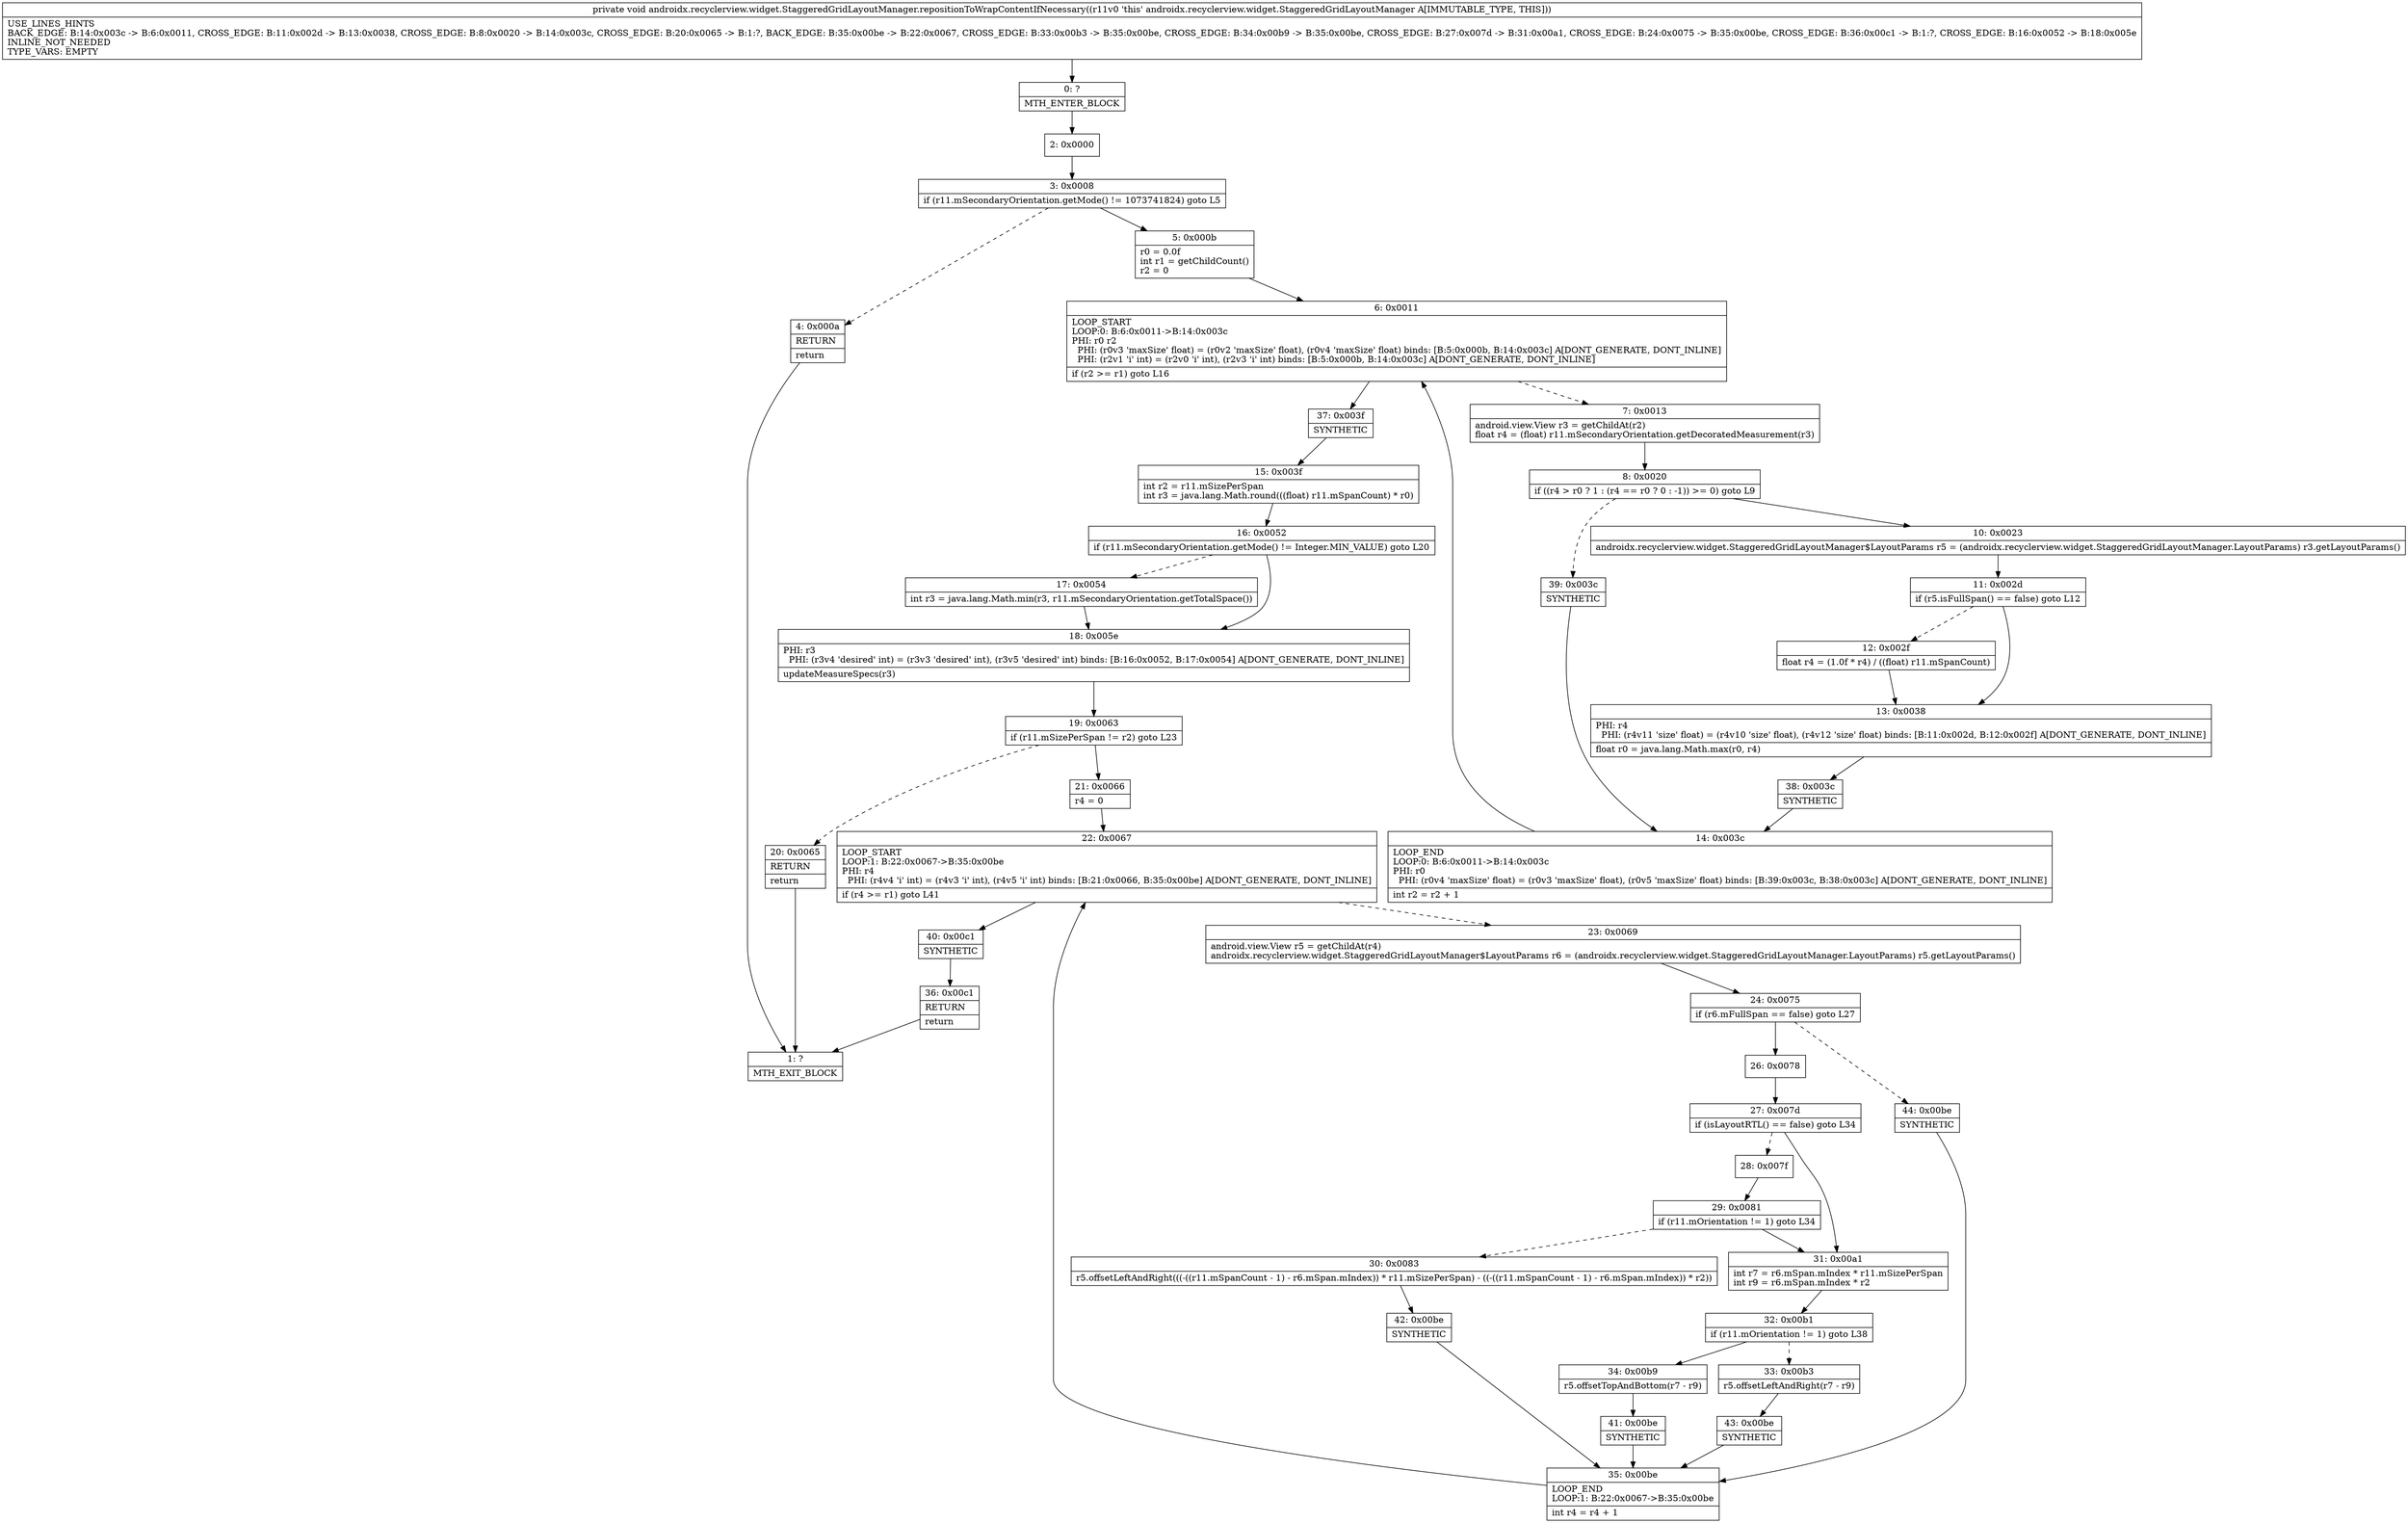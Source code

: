 digraph "CFG forandroidx.recyclerview.widget.StaggeredGridLayoutManager.repositionToWrapContentIfNecessary()V" {
Node_0 [shape=record,label="{0\:\ ?|MTH_ENTER_BLOCK\l}"];
Node_2 [shape=record,label="{2\:\ 0x0000}"];
Node_3 [shape=record,label="{3\:\ 0x0008|if (r11.mSecondaryOrientation.getMode() != 1073741824) goto L5\l}"];
Node_4 [shape=record,label="{4\:\ 0x000a|RETURN\l|return\l}"];
Node_1 [shape=record,label="{1\:\ ?|MTH_EXIT_BLOCK\l}"];
Node_5 [shape=record,label="{5\:\ 0x000b|r0 = 0.0f\lint r1 = getChildCount()\lr2 = 0\l}"];
Node_6 [shape=record,label="{6\:\ 0x0011|LOOP_START\lLOOP:0: B:6:0x0011\-\>B:14:0x003c\lPHI: r0 r2 \l  PHI: (r0v3 'maxSize' float) = (r0v2 'maxSize' float), (r0v4 'maxSize' float) binds: [B:5:0x000b, B:14:0x003c] A[DONT_GENERATE, DONT_INLINE]\l  PHI: (r2v1 'i' int) = (r2v0 'i' int), (r2v3 'i' int) binds: [B:5:0x000b, B:14:0x003c] A[DONT_GENERATE, DONT_INLINE]\l|if (r2 \>= r1) goto L16\l}"];
Node_7 [shape=record,label="{7\:\ 0x0013|android.view.View r3 = getChildAt(r2)\lfloat r4 = (float) r11.mSecondaryOrientation.getDecoratedMeasurement(r3)\l}"];
Node_8 [shape=record,label="{8\:\ 0x0020|if ((r4 \> r0 ? 1 : (r4 == r0 ? 0 : \-1)) \>= 0) goto L9\l}"];
Node_10 [shape=record,label="{10\:\ 0x0023|androidx.recyclerview.widget.StaggeredGridLayoutManager$LayoutParams r5 = (androidx.recyclerview.widget.StaggeredGridLayoutManager.LayoutParams) r3.getLayoutParams()\l}"];
Node_11 [shape=record,label="{11\:\ 0x002d|if (r5.isFullSpan() == false) goto L12\l}"];
Node_12 [shape=record,label="{12\:\ 0x002f|float r4 = (1.0f * r4) \/ ((float) r11.mSpanCount)\l}"];
Node_13 [shape=record,label="{13\:\ 0x0038|PHI: r4 \l  PHI: (r4v11 'size' float) = (r4v10 'size' float), (r4v12 'size' float) binds: [B:11:0x002d, B:12:0x002f] A[DONT_GENERATE, DONT_INLINE]\l|float r0 = java.lang.Math.max(r0, r4)\l}"];
Node_38 [shape=record,label="{38\:\ 0x003c|SYNTHETIC\l}"];
Node_14 [shape=record,label="{14\:\ 0x003c|LOOP_END\lLOOP:0: B:6:0x0011\-\>B:14:0x003c\lPHI: r0 \l  PHI: (r0v4 'maxSize' float) = (r0v3 'maxSize' float), (r0v5 'maxSize' float) binds: [B:39:0x003c, B:38:0x003c] A[DONT_GENERATE, DONT_INLINE]\l|int r2 = r2 + 1\l}"];
Node_39 [shape=record,label="{39\:\ 0x003c|SYNTHETIC\l}"];
Node_37 [shape=record,label="{37\:\ 0x003f|SYNTHETIC\l}"];
Node_15 [shape=record,label="{15\:\ 0x003f|int r2 = r11.mSizePerSpan\lint r3 = java.lang.Math.round(((float) r11.mSpanCount) * r0)\l}"];
Node_16 [shape=record,label="{16\:\ 0x0052|if (r11.mSecondaryOrientation.getMode() != Integer.MIN_VALUE) goto L20\l}"];
Node_17 [shape=record,label="{17\:\ 0x0054|int r3 = java.lang.Math.min(r3, r11.mSecondaryOrientation.getTotalSpace())\l}"];
Node_18 [shape=record,label="{18\:\ 0x005e|PHI: r3 \l  PHI: (r3v4 'desired' int) = (r3v3 'desired' int), (r3v5 'desired' int) binds: [B:16:0x0052, B:17:0x0054] A[DONT_GENERATE, DONT_INLINE]\l|updateMeasureSpecs(r3)\l}"];
Node_19 [shape=record,label="{19\:\ 0x0063|if (r11.mSizePerSpan != r2) goto L23\l}"];
Node_20 [shape=record,label="{20\:\ 0x0065|RETURN\l|return\l}"];
Node_21 [shape=record,label="{21\:\ 0x0066|r4 = 0\l}"];
Node_22 [shape=record,label="{22\:\ 0x0067|LOOP_START\lLOOP:1: B:22:0x0067\-\>B:35:0x00be\lPHI: r4 \l  PHI: (r4v4 'i' int) = (r4v3 'i' int), (r4v5 'i' int) binds: [B:21:0x0066, B:35:0x00be] A[DONT_GENERATE, DONT_INLINE]\l|if (r4 \>= r1) goto L41\l}"];
Node_23 [shape=record,label="{23\:\ 0x0069|android.view.View r5 = getChildAt(r4)\landroidx.recyclerview.widget.StaggeredGridLayoutManager$LayoutParams r6 = (androidx.recyclerview.widget.StaggeredGridLayoutManager.LayoutParams) r5.getLayoutParams()\l}"];
Node_24 [shape=record,label="{24\:\ 0x0075|if (r6.mFullSpan == false) goto L27\l}"];
Node_26 [shape=record,label="{26\:\ 0x0078}"];
Node_27 [shape=record,label="{27\:\ 0x007d|if (isLayoutRTL() == false) goto L34\l}"];
Node_28 [shape=record,label="{28\:\ 0x007f}"];
Node_29 [shape=record,label="{29\:\ 0x0081|if (r11.mOrientation != 1) goto L34\l}"];
Node_30 [shape=record,label="{30\:\ 0x0083|r5.offsetLeftAndRight(((\-((r11.mSpanCount \- 1) \- r6.mSpan.mIndex)) * r11.mSizePerSpan) \- ((\-((r11.mSpanCount \- 1) \- r6.mSpan.mIndex)) * r2))\l}"];
Node_42 [shape=record,label="{42\:\ 0x00be|SYNTHETIC\l}"];
Node_35 [shape=record,label="{35\:\ 0x00be|LOOP_END\lLOOP:1: B:22:0x0067\-\>B:35:0x00be\l|int r4 = r4 + 1\l}"];
Node_31 [shape=record,label="{31\:\ 0x00a1|int r7 = r6.mSpan.mIndex * r11.mSizePerSpan\lint r9 = r6.mSpan.mIndex * r2\l}"];
Node_32 [shape=record,label="{32\:\ 0x00b1|if (r11.mOrientation != 1) goto L38\l}"];
Node_33 [shape=record,label="{33\:\ 0x00b3|r5.offsetLeftAndRight(r7 \- r9)\l}"];
Node_43 [shape=record,label="{43\:\ 0x00be|SYNTHETIC\l}"];
Node_34 [shape=record,label="{34\:\ 0x00b9|r5.offsetTopAndBottom(r7 \- r9)\l}"];
Node_41 [shape=record,label="{41\:\ 0x00be|SYNTHETIC\l}"];
Node_44 [shape=record,label="{44\:\ 0x00be|SYNTHETIC\l}"];
Node_40 [shape=record,label="{40\:\ 0x00c1|SYNTHETIC\l}"];
Node_36 [shape=record,label="{36\:\ 0x00c1|RETURN\l|return\l}"];
MethodNode[shape=record,label="{private void androidx.recyclerview.widget.StaggeredGridLayoutManager.repositionToWrapContentIfNecessary((r11v0 'this' androidx.recyclerview.widget.StaggeredGridLayoutManager A[IMMUTABLE_TYPE, THIS]))  | USE_LINES_HINTS\lBACK_EDGE: B:14:0x003c \-\> B:6:0x0011, CROSS_EDGE: B:11:0x002d \-\> B:13:0x0038, CROSS_EDGE: B:8:0x0020 \-\> B:14:0x003c, CROSS_EDGE: B:20:0x0065 \-\> B:1:?, BACK_EDGE: B:35:0x00be \-\> B:22:0x0067, CROSS_EDGE: B:33:0x00b3 \-\> B:35:0x00be, CROSS_EDGE: B:34:0x00b9 \-\> B:35:0x00be, CROSS_EDGE: B:27:0x007d \-\> B:31:0x00a1, CROSS_EDGE: B:24:0x0075 \-\> B:35:0x00be, CROSS_EDGE: B:36:0x00c1 \-\> B:1:?, CROSS_EDGE: B:16:0x0052 \-\> B:18:0x005e\lINLINE_NOT_NEEDED\lTYPE_VARS: EMPTY\l}"];
MethodNode -> Node_0;Node_0 -> Node_2;
Node_2 -> Node_3;
Node_3 -> Node_4[style=dashed];
Node_3 -> Node_5;
Node_4 -> Node_1;
Node_5 -> Node_6;
Node_6 -> Node_7[style=dashed];
Node_6 -> Node_37;
Node_7 -> Node_8;
Node_8 -> Node_10;
Node_8 -> Node_39[style=dashed];
Node_10 -> Node_11;
Node_11 -> Node_12[style=dashed];
Node_11 -> Node_13;
Node_12 -> Node_13;
Node_13 -> Node_38;
Node_38 -> Node_14;
Node_14 -> Node_6;
Node_39 -> Node_14;
Node_37 -> Node_15;
Node_15 -> Node_16;
Node_16 -> Node_17[style=dashed];
Node_16 -> Node_18;
Node_17 -> Node_18;
Node_18 -> Node_19;
Node_19 -> Node_20[style=dashed];
Node_19 -> Node_21;
Node_20 -> Node_1;
Node_21 -> Node_22;
Node_22 -> Node_23[style=dashed];
Node_22 -> Node_40;
Node_23 -> Node_24;
Node_24 -> Node_26;
Node_24 -> Node_44[style=dashed];
Node_26 -> Node_27;
Node_27 -> Node_28[style=dashed];
Node_27 -> Node_31;
Node_28 -> Node_29;
Node_29 -> Node_30[style=dashed];
Node_29 -> Node_31;
Node_30 -> Node_42;
Node_42 -> Node_35;
Node_35 -> Node_22;
Node_31 -> Node_32;
Node_32 -> Node_33[style=dashed];
Node_32 -> Node_34;
Node_33 -> Node_43;
Node_43 -> Node_35;
Node_34 -> Node_41;
Node_41 -> Node_35;
Node_44 -> Node_35;
Node_40 -> Node_36;
Node_36 -> Node_1;
}

